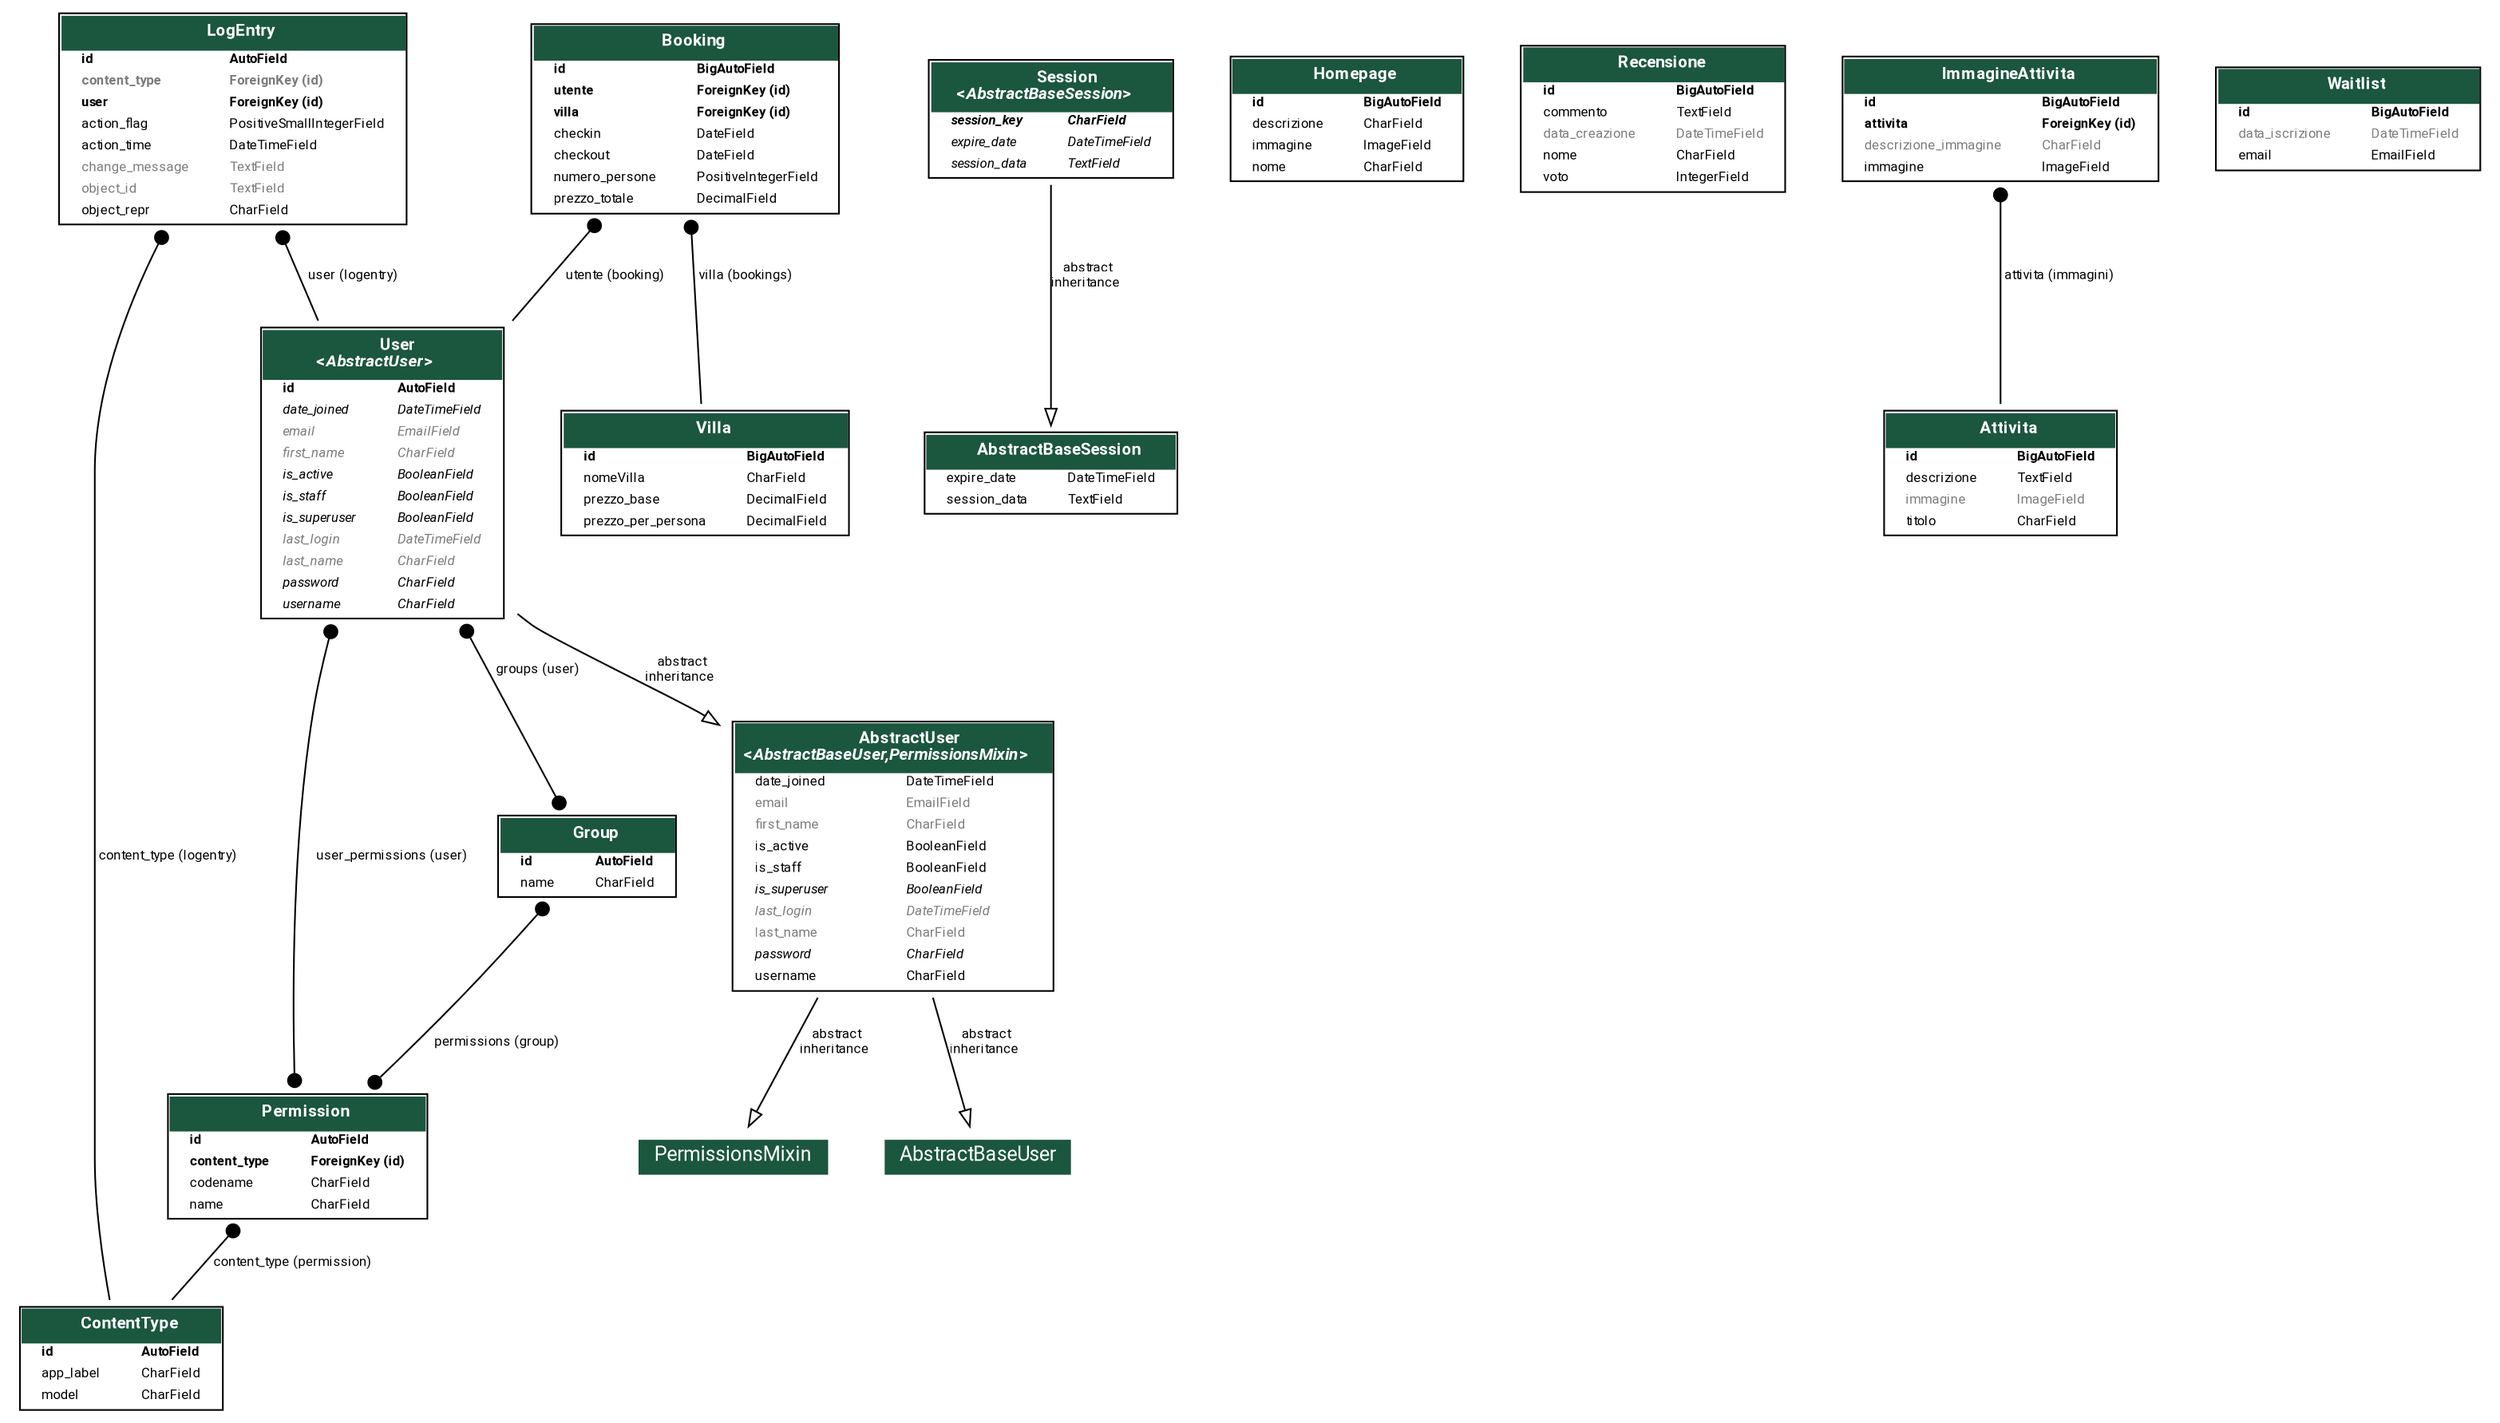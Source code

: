digraph model_graph {
  // Dotfile by Django-Extensions graph_models
  // Created: 2024-12-10 17:13
  // Cli Options: -a -o diagram.dot

  fontname = "Roboto"
  fontsize = 8
  splines  = true
  rankdir = "TB"

  node [
    fontname = "Roboto"
    fontsize = 8
    shape = "plaintext"
  ]

  edge [
    fontname = "Roboto"
    fontsize = 8
  ]

  // Labels


  django_contrib_admin_models_LogEntry [label=<
    <TABLE BGCOLOR="white" BORDER="1" CELLBORDER="0" CELLSPACING="0">
    <TR><TD COLSPAN="2" CELLPADDING="5" ALIGN="CENTER" BGCOLOR="#1b563f">
    <FONT FACE="Roboto" COLOR="white" POINT-SIZE="10"><B>
    LogEntry
    </B></FONT></TD></TR>
  
  
    <TR><TD ALIGN="LEFT" BORDER="0">
    <FONT FACE="Roboto"><B>id</B></FONT>
    </TD><TD ALIGN="LEFT">
    <FONT FACE="Roboto"><B>AutoField</B></FONT>
    </TD></TR>
  
  
  
    <TR><TD ALIGN="LEFT" BORDER="0">
    <FONT COLOR="#7B7B7B" FACE="Roboto"><B>content_type</B></FONT>
    </TD><TD ALIGN="LEFT">
    <FONT COLOR="#7B7B7B" FACE="Roboto"><B>ForeignKey (id)</B></FONT>
    </TD></TR>
  
  
  
    <TR><TD ALIGN="LEFT" BORDER="0">
    <FONT FACE="Roboto"><B>user</B></FONT>
    </TD><TD ALIGN="LEFT">
    <FONT FACE="Roboto"><B>ForeignKey (id)</B></FONT>
    </TD></TR>
  
  
  
    <TR><TD ALIGN="LEFT" BORDER="0">
    <FONT FACE="Roboto">action_flag</FONT>
    </TD><TD ALIGN="LEFT">
    <FONT FACE="Roboto">PositiveSmallIntegerField</FONT>
    </TD></TR>
  
  
  
    <TR><TD ALIGN="LEFT" BORDER="0">
    <FONT FACE="Roboto">action_time</FONT>
    </TD><TD ALIGN="LEFT">
    <FONT FACE="Roboto">DateTimeField</FONT>
    </TD></TR>
  
  
  
    <TR><TD ALIGN="LEFT" BORDER="0">
    <FONT COLOR="#7B7B7B" FACE="Roboto">change_message</FONT>
    </TD><TD ALIGN="LEFT">
    <FONT COLOR="#7B7B7B" FACE="Roboto">TextField</FONT>
    </TD></TR>
  
  
  
    <TR><TD ALIGN="LEFT" BORDER="0">
    <FONT COLOR="#7B7B7B" FACE="Roboto">object_id</FONT>
    </TD><TD ALIGN="LEFT">
    <FONT COLOR="#7B7B7B" FACE="Roboto">TextField</FONT>
    </TD></TR>
  
  
  
    <TR><TD ALIGN="LEFT" BORDER="0">
    <FONT FACE="Roboto">object_repr</FONT>
    </TD><TD ALIGN="LEFT">
    <FONT FACE="Roboto">CharField</FONT>
    </TD></TR>
  
  
    </TABLE>
    >]




  django_contrib_auth_models_AbstractUser [label=<
    <TABLE BGCOLOR="white" BORDER="1" CELLBORDER="0" CELLSPACING="0">
    <TR><TD COLSPAN="2" CELLPADDING="5" ALIGN="CENTER" BGCOLOR="#1b563f">
    <FONT FACE="Roboto" COLOR="white" POINT-SIZE="10"><B>
    AbstractUser<BR/>&lt;<FONT FACE="Roboto"><I>AbstractBaseUser,PermissionsMixin</I></FONT>&gt;
    </B></FONT></TD></TR>
  
  
    <TR><TD ALIGN="LEFT" BORDER="0">
    <FONT FACE="Roboto">date_joined</FONT>
    </TD><TD ALIGN="LEFT">
    <FONT FACE="Roboto">DateTimeField</FONT>
    </TD></TR>
  
  
  
    <TR><TD ALIGN="LEFT" BORDER="0">
    <FONT COLOR="#7B7B7B" FACE="Roboto">email</FONT>
    </TD><TD ALIGN="LEFT">
    <FONT COLOR="#7B7B7B" FACE="Roboto">EmailField</FONT>
    </TD></TR>
  
  
  
    <TR><TD ALIGN="LEFT" BORDER="0">
    <FONT COLOR="#7B7B7B" FACE="Roboto">first_name</FONT>
    </TD><TD ALIGN="LEFT">
    <FONT COLOR="#7B7B7B" FACE="Roboto">CharField</FONT>
    </TD></TR>
  
  
  
    <TR><TD ALIGN="LEFT" BORDER="0">
    <FONT FACE="Roboto">is_active</FONT>
    </TD><TD ALIGN="LEFT">
    <FONT FACE="Roboto">BooleanField</FONT>
    </TD></TR>
  
  
  
    <TR><TD ALIGN="LEFT" BORDER="0">
    <FONT FACE="Roboto">is_staff</FONT>
    </TD><TD ALIGN="LEFT">
    <FONT FACE="Roboto">BooleanField</FONT>
    </TD></TR>
  
  
  
    <TR><TD ALIGN="LEFT" BORDER="0">
    <FONT FACE="Roboto"><I>is_superuser</I></FONT>
    </TD><TD ALIGN="LEFT">
    <FONT FACE="Roboto"><I>BooleanField</I></FONT>
    </TD></TR>
  
  
  
    <TR><TD ALIGN="LEFT" BORDER="0">
    <FONT COLOR="#7B7B7B" FACE="Roboto"><I>last_login</I></FONT>
    </TD><TD ALIGN="LEFT">
    <FONT COLOR="#7B7B7B" FACE="Roboto"><I>DateTimeField</I></FONT>
    </TD></TR>
  
  
  
    <TR><TD ALIGN="LEFT" BORDER="0">
    <FONT COLOR="#7B7B7B" FACE="Roboto">last_name</FONT>
    </TD><TD ALIGN="LEFT">
    <FONT COLOR="#7B7B7B" FACE="Roboto">CharField</FONT>
    </TD></TR>
  
  
  
    <TR><TD ALIGN="LEFT" BORDER="0">
    <FONT FACE="Roboto"><I>password</I></FONT>
    </TD><TD ALIGN="LEFT">
    <FONT FACE="Roboto"><I>CharField</I></FONT>
    </TD></TR>
  
  
  
    <TR><TD ALIGN="LEFT" BORDER="0">
    <FONT FACE="Roboto">username</FONT>
    </TD><TD ALIGN="LEFT">
    <FONT FACE="Roboto">CharField</FONT>
    </TD></TR>
  
  
    </TABLE>
    >]

  django_contrib_auth_models_Permission [label=<
    <TABLE BGCOLOR="white" BORDER="1" CELLBORDER="0" CELLSPACING="0">
    <TR><TD COLSPAN="2" CELLPADDING="5" ALIGN="CENTER" BGCOLOR="#1b563f">
    <FONT FACE="Roboto" COLOR="white" POINT-SIZE="10"><B>
    Permission
    </B></FONT></TD></TR>
  
  
    <TR><TD ALIGN="LEFT" BORDER="0">
    <FONT FACE="Roboto"><B>id</B></FONT>
    </TD><TD ALIGN="LEFT">
    <FONT FACE="Roboto"><B>AutoField</B></FONT>
    </TD></TR>
  
  
  
    <TR><TD ALIGN="LEFT" BORDER="0">
    <FONT FACE="Roboto"><B>content_type</B></FONT>
    </TD><TD ALIGN="LEFT">
    <FONT FACE="Roboto"><B>ForeignKey (id)</B></FONT>
    </TD></TR>
  
  
  
    <TR><TD ALIGN="LEFT" BORDER="0">
    <FONT FACE="Roboto">codename</FONT>
    </TD><TD ALIGN="LEFT">
    <FONT FACE="Roboto">CharField</FONT>
    </TD></TR>
  
  
  
    <TR><TD ALIGN="LEFT" BORDER="0">
    <FONT FACE="Roboto">name</FONT>
    </TD><TD ALIGN="LEFT">
    <FONT FACE="Roboto">CharField</FONT>
    </TD></TR>
  
  
    </TABLE>
    >]

  django_contrib_auth_models_Group [label=<
    <TABLE BGCOLOR="white" BORDER="1" CELLBORDER="0" CELLSPACING="0">
    <TR><TD COLSPAN="2" CELLPADDING="5" ALIGN="CENTER" BGCOLOR="#1b563f">
    <FONT FACE="Roboto" COLOR="white" POINT-SIZE="10"><B>
    Group
    </B></FONT></TD></TR>
  
  
    <TR><TD ALIGN="LEFT" BORDER="0">
    <FONT FACE="Roboto"><B>id</B></FONT>
    </TD><TD ALIGN="LEFT">
    <FONT FACE="Roboto"><B>AutoField</B></FONT>
    </TD></TR>
  
  
  
    <TR><TD ALIGN="LEFT" BORDER="0">
    <FONT FACE="Roboto">name</FONT>
    </TD><TD ALIGN="LEFT">
    <FONT FACE="Roboto">CharField</FONT>
    </TD></TR>
  
  
    </TABLE>
    >]

  django_contrib_auth_models_User [label=<
    <TABLE BGCOLOR="white" BORDER="1" CELLBORDER="0" CELLSPACING="0">
    <TR><TD COLSPAN="2" CELLPADDING="5" ALIGN="CENTER" BGCOLOR="#1b563f">
    <FONT FACE="Roboto" COLOR="white" POINT-SIZE="10"><B>
    User<BR/>&lt;<FONT FACE="Roboto"><I>AbstractUser</I></FONT>&gt;
    </B></FONT></TD></TR>
  
  
    <TR><TD ALIGN="LEFT" BORDER="0">
    <FONT FACE="Roboto"><B>id</B></FONT>
    </TD><TD ALIGN="LEFT">
    <FONT FACE="Roboto"><B>AutoField</B></FONT>
    </TD></TR>
  
  
  
    <TR><TD ALIGN="LEFT" BORDER="0">
    <FONT FACE="Roboto"><I>date_joined</I></FONT>
    </TD><TD ALIGN="LEFT">
    <FONT FACE="Roboto"><I>DateTimeField</I></FONT>
    </TD></TR>
  
  
  
    <TR><TD ALIGN="LEFT" BORDER="0">
    <FONT COLOR="#7B7B7B" FACE="Roboto"><I>email</I></FONT>
    </TD><TD ALIGN="LEFT">
    <FONT COLOR="#7B7B7B" FACE="Roboto"><I>EmailField</I></FONT>
    </TD></TR>
  
  
  
    <TR><TD ALIGN="LEFT" BORDER="0">
    <FONT COLOR="#7B7B7B" FACE="Roboto"><I>first_name</I></FONT>
    </TD><TD ALIGN="LEFT">
    <FONT COLOR="#7B7B7B" FACE="Roboto"><I>CharField</I></FONT>
    </TD></TR>
  
  
  
    <TR><TD ALIGN="LEFT" BORDER="0">
    <FONT FACE="Roboto"><I>is_active</I></FONT>
    </TD><TD ALIGN="LEFT">
    <FONT FACE="Roboto"><I>BooleanField</I></FONT>
    </TD></TR>
  
  
  
    <TR><TD ALIGN="LEFT" BORDER="0">
    <FONT FACE="Roboto"><I>is_staff</I></FONT>
    </TD><TD ALIGN="LEFT">
    <FONT FACE="Roboto"><I>BooleanField</I></FONT>
    </TD></TR>
  
  
  
    <TR><TD ALIGN="LEFT" BORDER="0">
    <FONT FACE="Roboto"><I>is_superuser</I></FONT>
    </TD><TD ALIGN="LEFT">
    <FONT FACE="Roboto"><I>BooleanField</I></FONT>
    </TD></TR>
  
  
  
    <TR><TD ALIGN="LEFT" BORDER="0">
    <FONT COLOR="#7B7B7B" FACE="Roboto"><I>last_login</I></FONT>
    </TD><TD ALIGN="LEFT">
    <FONT COLOR="#7B7B7B" FACE="Roboto"><I>DateTimeField</I></FONT>
    </TD></TR>
  
  
  
    <TR><TD ALIGN="LEFT" BORDER="0">
    <FONT COLOR="#7B7B7B" FACE="Roboto"><I>last_name</I></FONT>
    </TD><TD ALIGN="LEFT">
    <FONT COLOR="#7B7B7B" FACE="Roboto"><I>CharField</I></FONT>
    </TD></TR>
  
  
  
    <TR><TD ALIGN="LEFT" BORDER="0">
    <FONT FACE="Roboto"><I>password</I></FONT>
    </TD><TD ALIGN="LEFT">
    <FONT FACE="Roboto"><I>CharField</I></FONT>
    </TD></TR>
  
  
  
    <TR><TD ALIGN="LEFT" BORDER="0">
    <FONT FACE="Roboto"><I>username</I></FONT>
    </TD><TD ALIGN="LEFT">
    <FONT FACE="Roboto"><I>CharField</I></FONT>
    </TD></TR>
  
  
    </TABLE>
    >]




  django_contrib_contenttypes_models_ContentType [label=<
    <TABLE BGCOLOR="white" BORDER="1" CELLBORDER="0" CELLSPACING="0">
    <TR><TD COLSPAN="2" CELLPADDING="5" ALIGN="CENTER" BGCOLOR="#1b563f">
    <FONT FACE="Roboto" COLOR="white" POINT-SIZE="10"><B>
    ContentType
    </B></FONT></TD></TR>
  
  
    <TR><TD ALIGN="LEFT" BORDER="0">
    <FONT FACE="Roboto"><B>id</B></FONT>
    </TD><TD ALIGN="LEFT">
    <FONT FACE="Roboto"><B>AutoField</B></FONT>
    </TD></TR>
  
  
  
    <TR><TD ALIGN="LEFT" BORDER="0">
    <FONT FACE="Roboto">app_label</FONT>
    </TD><TD ALIGN="LEFT">
    <FONT FACE="Roboto">CharField</FONT>
    </TD></TR>
  
  
  
    <TR><TD ALIGN="LEFT" BORDER="0">
    <FONT FACE="Roboto">model</FONT>
    </TD><TD ALIGN="LEFT">
    <FONT FACE="Roboto">CharField</FONT>
    </TD></TR>
  
  
    </TABLE>
    >]




  django_contrib_sessions_base_session_AbstractBaseSession [label=<
    <TABLE BGCOLOR="white" BORDER="1" CELLBORDER="0" CELLSPACING="0">
    <TR><TD COLSPAN="2" CELLPADDING="5" ALIGN="CENTER" BGCOLOR="#1b563f">
    <FONT FACE="Roboto" COLOR="white" POINT-SIZE="10"><B>
    AbstractBaseSession
    </B></FONT></TD></TR>
  
  
    <TR><TD ALIGN="LEFT" BORDER="0">
    <FONT FACE="Roboto">expire_date</FONT>
    </TD><TD ALIGN="LEFT">
    <FONT FACE="Roboto">DateTimeField</FONT>
    </TD></TR>
  
  
  
    <TR><TD ALIGN="LEFT" BORDER="0">
    <FONT FACE="Roboto">session_data</FONT>
    </TD><TD ALIGN="LEFT">
    <FONT FACE="Roboto">TextField</FONT>
    </TD></TR>
  
  
    </TABLE>
    >]

  django_contrib_sessions_models_Session [label=<
    <TABLE BGCOLOR="white" BORDER="1" CELLBORDER="0" CELLSPACING="0">
    <TR><TD COLSPAN="2" CELLPADDING="5" ALIGN="CENTER" BGCOLOR="#1b563f">
    <FONT FACE="Roboto" COLOR="white" POINT-SIZE="10"><B>
    Session<BR/>&lt;<FONT FACE="Roboto"><I>AbstractBaseSession</I></FONT>&gt;
    </B></FONT></TD></TR>
  
  
    <TR><TD ALIGN="LEFT" BORDER="0">
    <FONT FACE="Roboto"><I><B>session_key</B></I></FONT>
    </TD><TD ALIGN="LEFT">
    <FONT FACE="Roboto"><I><B>CharField</B></I></FONT>
    </TD></TR>
  
  
  
    <TR><TD ALIGN="LEFT" BORDER="0">
    <FONT FACE="Roboto"><I>expire_date</I></FONT>
    </TD><TD ALIGN="LEFT">
    <FONT FACE="Roboto"><I>DateTimeField</I></FONT>
    </TD></TR>
  
  
  
    <TR><TD ALIGN="LEFT" BORDER="0">
    <FONT FACE="Roboto"><I>session_data</I></FONT>
    </TD><TD ALIGN="LEFT">
    <FONT FACE="Roboto"><I>TextField</I></FONT>
    </TD></TR>
  
  
    </TABLE>
    >]




  homepage_models_Homepage [label=<
    <TABLE BGCOLOR="white" BORDER="1" CELLBORDER="0" CELLSPACING="0">
    <TR><TD COLSPAN="2" CELLPADDING="5" ALIGN="CENTER" BGCOLOR="#1b563f">
    <FONT FACE="Roboto" COLOR="white" POINT-SIZE="10"><B>
    Homepage
    </B></FONT></TD></TR>
  
  
    <TR><TD ALIGN="LEFT" BORDER="0">
    <FONT FACE="Roboto"><B>id</B></FONT>
    </TD><TD ALIGN="LEFT">
    <FONT FACE="Roboto"><B>BigAutoField</B></FONT>
    </TD></TR>
  
  
  
    <TR><TD ALIGN="LEFT" BORDER="0">
    <FONT FACE="Roboto">descrizione</FONT>
    </TD><TD ALIGN="LEFT">
    <FONT FACE="Roboto">CharField</FONT>
    </TD></TR>
  
  
  
    <TR><TD ALIGN="LEFT" BORDER="0">
    <FONT FACE="Roboto">immagine</FONT>
    </TD><TD ALIGN="LEFT">
    <FONT FACE="Roboto">ImageField</FONT>
    </TD></TR>
  
  
  
    <TR><TD ALIGN="LEFT" BORDER="0">
    <FONT FACE="Roboto">nome</FONT>
    </TD><TD ALIGN="LEFT">
    <FONT FACE="Roboto">CharField</FONT>
    </TD></TR>
  
  
    </TABLE>
    >]

  homepage_models_Villa [label=<
    <TABLE BGCOLOR="white" BORDER="1" CELLBORDER="0" CELLSPACING="0">
    <TR><TD COLSPAN="2" CELLPADDING="5" ALIGN="CENTER" BGCOLOR="#1b563f">
    <FONT FACE="Roboto" COLOR="white" POINT-SIZE="10"><B>
    Villa
    </B></FONT></TD></TR>
  
  
    <TR><TD ALIGN="LEFT" BORDER="0">
    <FONT FACE="Roboto"><B>id</B></FONT>
    </TD><TD ALIGN="LEFT">
    <FONT FACE="Roboto"><B>BigAutoField</B></FONT>
    </TD></TR>
  
  
  
    <TR><TD ALIGN="LEFT" BORDER="0">
    <FONT FACE="Roboto">nomeVilla</FONT>
    </TD><TD ALIGN="LEFT">
    <FONT FACE="Roboto">CharField</FONT>
    </TD></TR>
  
  
  
    <TR><TD ALIGN="LEFT" BORDER="0">
    <FONT FACE="Roboto">prezzo_base</FONT>
    </TD><TD ALIGN="LEFT">
    <FONT FACE="Roboto">DecimalField</FONT>
    </TD></TR>
  
  
  
    <TR><TD ALIGN="LEFT" BORDER="0">
    <FONT FACE="Roboto">prezzo_per_persona</FONT>
    </TD><TD ALIGN="LEFT">
    <FONT FACE="Roboto">DecimalField</FONT>
    </TD></TR>
  
  
    </TABLE>
    >]

  homepage_models_Booking [label=<
    <TABLE BGCOLOR="white" BORDER="1" CELLBORDER="0" CELLSPACING="0">
    <TR><TD COLSPAN="2" CELLPADDING="5" ALIGN="CENTER" BGCOLOR="#1b563f">
    <FONT FACE="Roboto" COLOR="white" POINT-SIZE="10"><B>
    Booking
    </B></FONT></TD></TR>
  
  
    <TR><TD ALIGN="LEFT" BORDER="0">
    <FONT FACE="Roboto"><B>id</B></FONT>
    </TD><TD ALIGN="LEFT">
    <FONT FACE="Roboto"><B>BigAutoField</B></FONT>
    </TD></TR>
  
  
  
    <TR><TD ALIGN="LEFT" BORDER="0">
    <FONT FACE="Roboto"><B>utente</B></FONT>
    </TD><TD ALIGN="LEFT">
    <FONT FACE="Roboto"><B>ForeignKey (id)</B></FONT>
    </TD></TR>
  
  
  
    <TR><TD ALIGN="LEFT" BORDER="0">
    <FONT FACE="Roboto"><B>villa</B></FONT>
    </TD><TD ALIGN="LEFT">
    <FONT FACE="Roboto"><B>ForeignKey (id)</B></FONT>
    </TD></TR>
  
  
  
    <TR><TD ALIGN="LEFT" BORDER="0">
    <FONT FACE="Roboto">checkin</FONT>
    </TD><TD ALIGN="LEFT">
    <FONT FACE="Roboto">DateField</FONT>
    </TD></TR>
  
  
  
    <TR><TD ALIGN="LEFT" BORDER="0">
    <FONT FACE="Roboto">checkout</FONT>
    </TD><TD ALIGN="LEFT">
    <FONT FACE="Roboto">DateField</FONT>
    </TD></TR>
  
  
  
    <TR><TD ALIGN="LEFT" BORDER="0">
    <FONT FACE="Roboto">numero_persone</FONT>
    </TD><TD ALIGN="LEFT">
    <FONT FACE="Roboto">PositiveIntegerField</FONT>
    </TD></TR>
  
  
  
    <TR><TD ALIGN="LEFT" BORDER="0">
    <FONT FACE="Roboto">prezzo_totale</FONT>
    </TD><TD ALIGN="LEFT">
    <FONT FACE="Roboto">DecimalField</FONT>
    </TD></TR>
  
  
    </TABLE>
    >]

  homepage_models_Recensione [label=<
    <TABLE BGCOLOR="white" BORDER="1" CELLBORDER="0" CELLSPACING="0">
    <TR><TD COLSPAN="2" CELLPADDING="5" ALIGN="CENTER" BGCOLOR="#1b563f">
    <FONT FACE="Roboto" COLOR="white" POINT-SIZE="10"><B>
    Recensione
    </B></FONT></TD></TR>
  
  
    <TR><TD ALIGN="LEFT" BORDER="0">
    <FONT FACE="Roboto"><B>id</B></FONT>
    </TD><TD ALIGN="LEFT">
    <FONT FACE="Roboto"><B>BigAutoField</B></FONT>
    </TD></TR>
  
  
  
    <TR><TD ALIGN="LEFT" BORDER="0">
    <FONT FACE="Roboto">commento</FONT>
    </TD><TD ALIGN="LEFT">
    <FONT FACE="Roboto">TextField</FONT>
    </TD></TR>
  
  
  
    <TR><TD ALIGN="LEFT" BORDER="0">
    <FONT COLOR="#7B7B7B" FACE="Roboto">data_creazione</FONT>
    </TD><TD ALIGN="LEFT">
    <FONT COLOR="#7B7B7B" FACE="Roboto">DateTimeField</FONT>
    </TD></TR>
  
  
  
    <TR><TD ALIGN="LEFT" BORDER="0">
    <FONT FACE="Roboto">nome</FONT>
    </TD><TD ALIGN="LEFT">
    <FONT FACE="Roboto">CharField</FONT>
    </TD></TR>
  
  
  
    <TR><TD ALIGN="LEFT" BORDER="0">
    <FONT FACE="Roboto">voto</FONT>
    </TD><TD ALIGN="LEFT">
    <FONT FACE="Roboto">IntegerField</FONT>
    </TD></TR>
  
  
    </TABLE>
    >]

  homepage_models_Attivita [label=<
    <TABLE BGCOLOR="white" BORDER="1" CELLBORDER="0" CELLSPACING="0">
    <TR><TD COLSPAN="2" CELLPADDING="5" ALIGN="CENTER" BGCOLOR="#1b563f">
    <FONT FACE="Roboto" COLOR="white" POINT-SIZE="10"><B>
    Attivita
    </B></FONT></TD></TR>
  
  
    <TR><TD ALIGN="LEFT" BORDER="0">
    <FONT FACE="Roboto"><B>id</B></FONT>
    </TD><TD ALIGN="LEFT">
    <FONT FACE="Roboto"><B>BigAutoField</B></FONT>
    </TD></TR>
  
  
  
    <TR><TD ALIGN="LEFT" BORDER="0">
    <FONT FACE="Roboto">descrizione</FONT>
    </TD><TD ALIGN="LEFT">
    <FONT FACE="Roboto">TextField</FONT>
    </TD></TR>
  
  
  
    <TR><TD ALIGN="LEFT" BORDER="0">
    <FONT COLOR="#7B7B7B" FACE="Roboto">immagine</FONT>
    </TD><TD ALIGN="LEFT">
    <FONT COLOR="#7B7B7B" FACE="Roboto">ImageField</FONT>
    </TD></TR>
  
  
  
    <TR><TD ALIGN="LEFT" BORDER="0">
    <FONT FACE="Roboto">titolo</FONT>
    </TD><TD ALIGN="LEFT">
    <FONT FACE="Roboto">CharField</FONT>
    </TD></TR>
  
  
    </TABLE>
    >]

  homepage_models_ImmagineAttivita [label=<
    <TABLE BGCOLOR="white" BORDER="1" CELLBORDER="0" CELLSPACING="0">
    <TR><TD COLSPAN="2" CELLPADDING="5" ALIGN="CENTER" BGCOLOR="#1b563f">
    <FONT FACE="Roboto" COLOR="white" POINT-SIZE="10"><B>
    ImmagineAttivita
    </B></FONT></TD></TR>
  
  
    <TR><TD ALIGN="LEFT" BORDER="0">
    <FONT FACE="Roboto"><B>id</B></FONT>
    </TD><TD ALIGN="LEFT">
    <FONT FACE="Roboto"><B>BigAutoField</B></FONT>
    </TD></TR>
  
  
  
    <TR><TD ALIGN="LEFT" BORDER="0">
    <FONT FACE="Roboto"><B>attivita</B></FONT>
    </TD><TD ALIGN="LEFT">
    <FONT FACE="Roboto"><B>ForeignKey (id)</B></FONT>
    </TD></TR>
  
  
  
    <TR><TD ALIGN="LEFT" BORDER="0">
    <FONT COLOR="#7B7B7B" FACE="Roboto">descrizione_immagine</FONT>
    </TD><TD ALIGN="LEFT">
    <FONT COLOR="#7B7B7B" FACE="Roboto">CharField</FONT>
    </TD></TR>
  
  
  
    <TR><TD ALIGN="LEFT" BORDER="0">
    <FONT FACE="Roboto">immagine</FONT>
    </TD><TD ALIGN="LEFT">
    <FONT FACE="Roboto">ImageField</FONT>
    </TD></TR>
  
  
    </TABLE>
    >]

  homepage_models_Waitlist [label=<
    <TABLE BGCOLOR="white" BORDER="1" CELLBORDER="0" CELLSPACING="0">
    <TR><TD COLSPAN="2" CELLPADDING="5" ALIGN="CENTER" BGCOLOR="#1b563f">
    <FONT FACE="Roboto" COLOR="white" POINT-SIZE="10"><B>
    Waitlist
    </B></FONT></TD></TR>
  
  
    <TR><TD ALIGN="LEFT" BORDER="0">
    <FONT FACE="Roboto"><B>id</B></FONT>
    </TD><TD ALIGN="LEFT">
    <FONT FACE="Roboto"><B>BigAutoField</B></FONT>
    </TD></TR>
  
  
  
    <TR><TD ALIGN="LEFT" BORDER="0">
    <FONT COLOR="#7B7B7B" FACE="Roboto">data_iscrizione</FONT>
    </TD><TD ALIGN="LEFT">
    <FONT COLOR="#7B7B7B" FACE="Roboto">DateTimeField</FONT>
    </TD></TR>
  
  
  
    <TR><TD ALIGN="LEFT" BORDER="0">
    <FONT FACE="Roboto">email</FONT>
    </TD><TD ALIGN="LEFT">
    <FONT FACE="Roboto">EmailField</FONT>
    </TD></TR>
  
  
    </TABLE>
    >]




  // Relations

  django_contrib_admin_models_LogEntry -> django_contrib_auth_models_User
  [label=" user (logentry)"] [arrowhead=none, arrowtail=dot, dir=both];

  django_contrib_admin_models_LogEntry -> django_contrib_contenttypes_models_ContentType
  [label=" content_type (logentry)"] [arrowhead=none, arrowtail=dot, dir=both];

  django_contrib_auth_base_user_AbstractBaseUser [label=<
  <TABLE BGCOLOR="white" BORDER="0" CELLBORDER="0" CELLSPACING="0">
  <TR><TD COLSPAN="2" CELLPADDING="4" ALIGN="CENTER" BGCOLOR="#1b563f">
  <FONT FACE="Roboto" POINT-SIZE="12" COLOR="white">AbstractBaseUser</FONT>
  </TD></TR>
  </TABLE>
  >]
  django_contrib_auth_models_AbstractUser -> django_contrib_auth_base_user_AbstractBaseUser
  [label=" abstract\ninheritance"] [arrowhead=empty, arrowtail=none, dir=both];
  django_contrib_auth_models_PermissionsMixin [label=<
  <TABLE BGCOLOR="white" BORDER="0" CELLBORDER="0" CELLSPACING="0">
  <TR><TD COLSPAN="2" CELLPADDING="4" ALIGN="CENTER" BGCOLOR="#1b563f">
  <FONT FACE="Roboto" POINT-SIZE="12" COLOR="white">PermissionsMixin</FONT>
  </TD></TR>
  </TABLE>
  >]
  django_contrib_auth_models_AbstractUser -> django_contrib_auth_models_PermissionsMixin
  [label=" abstract\ninheritance"] [arrowhead=empty, arrowtail=none, dir=both];

  django_contrib_auth_models_Permission -> django_contrib_contenttypes_models_ContentType
  [label=" content_type (permission)"] [arrowhead=none, arrowtail=dot, dir=both];

  django_contrib_auth_models_Group -> django_contrib_auth_models_Permission
  [label=" permissions (group)"] [arrowhead=dot arrowtail=dot, dir=both];

  django_contrib_auth_models_User -> django_contrib_auth_models_Group
  [label=" groups (user)"] [arrowhead=dot arrowtail=dot, dir=both];

  django_contrib_auth_models_User -> django_contrib_auth_models_Permission
  [label=" user_permissions (user)"] [arrowhead=dot arrowtail=dot, dir=both];

  django_contrib_auth_models_User -> django_contrib_auth_models_AbstractUser
  [label=" abstract\ninheritance"] [arrowhead=empty, arrowtail=none, dir=both];



  django_contrib_sessions_models_Session -> django_contrib_sessions_base_session_AbstractBaseSession
  [label=" abstract\ninheritance"] [arrowhead=empty, arrowtail=none, dir=both];


  homepage_models_Booking -> django_contrib_auth_models_User
  [label=" utente (booking)"] [arrowhead=none, arrowtail=dot, dir=both];

  homepage_models_Booking -> homepage_models_Villa
  [label=" villa (bookings)"] [arrowhead=none, arrowtail=dot, dir=both];

  homepage_models_ImmagineAttivita -> homepage_models_Attivita
  [label=" attivita (immagini)"] [arrowhead=none, arrowtail=dot, dir=both];


}
